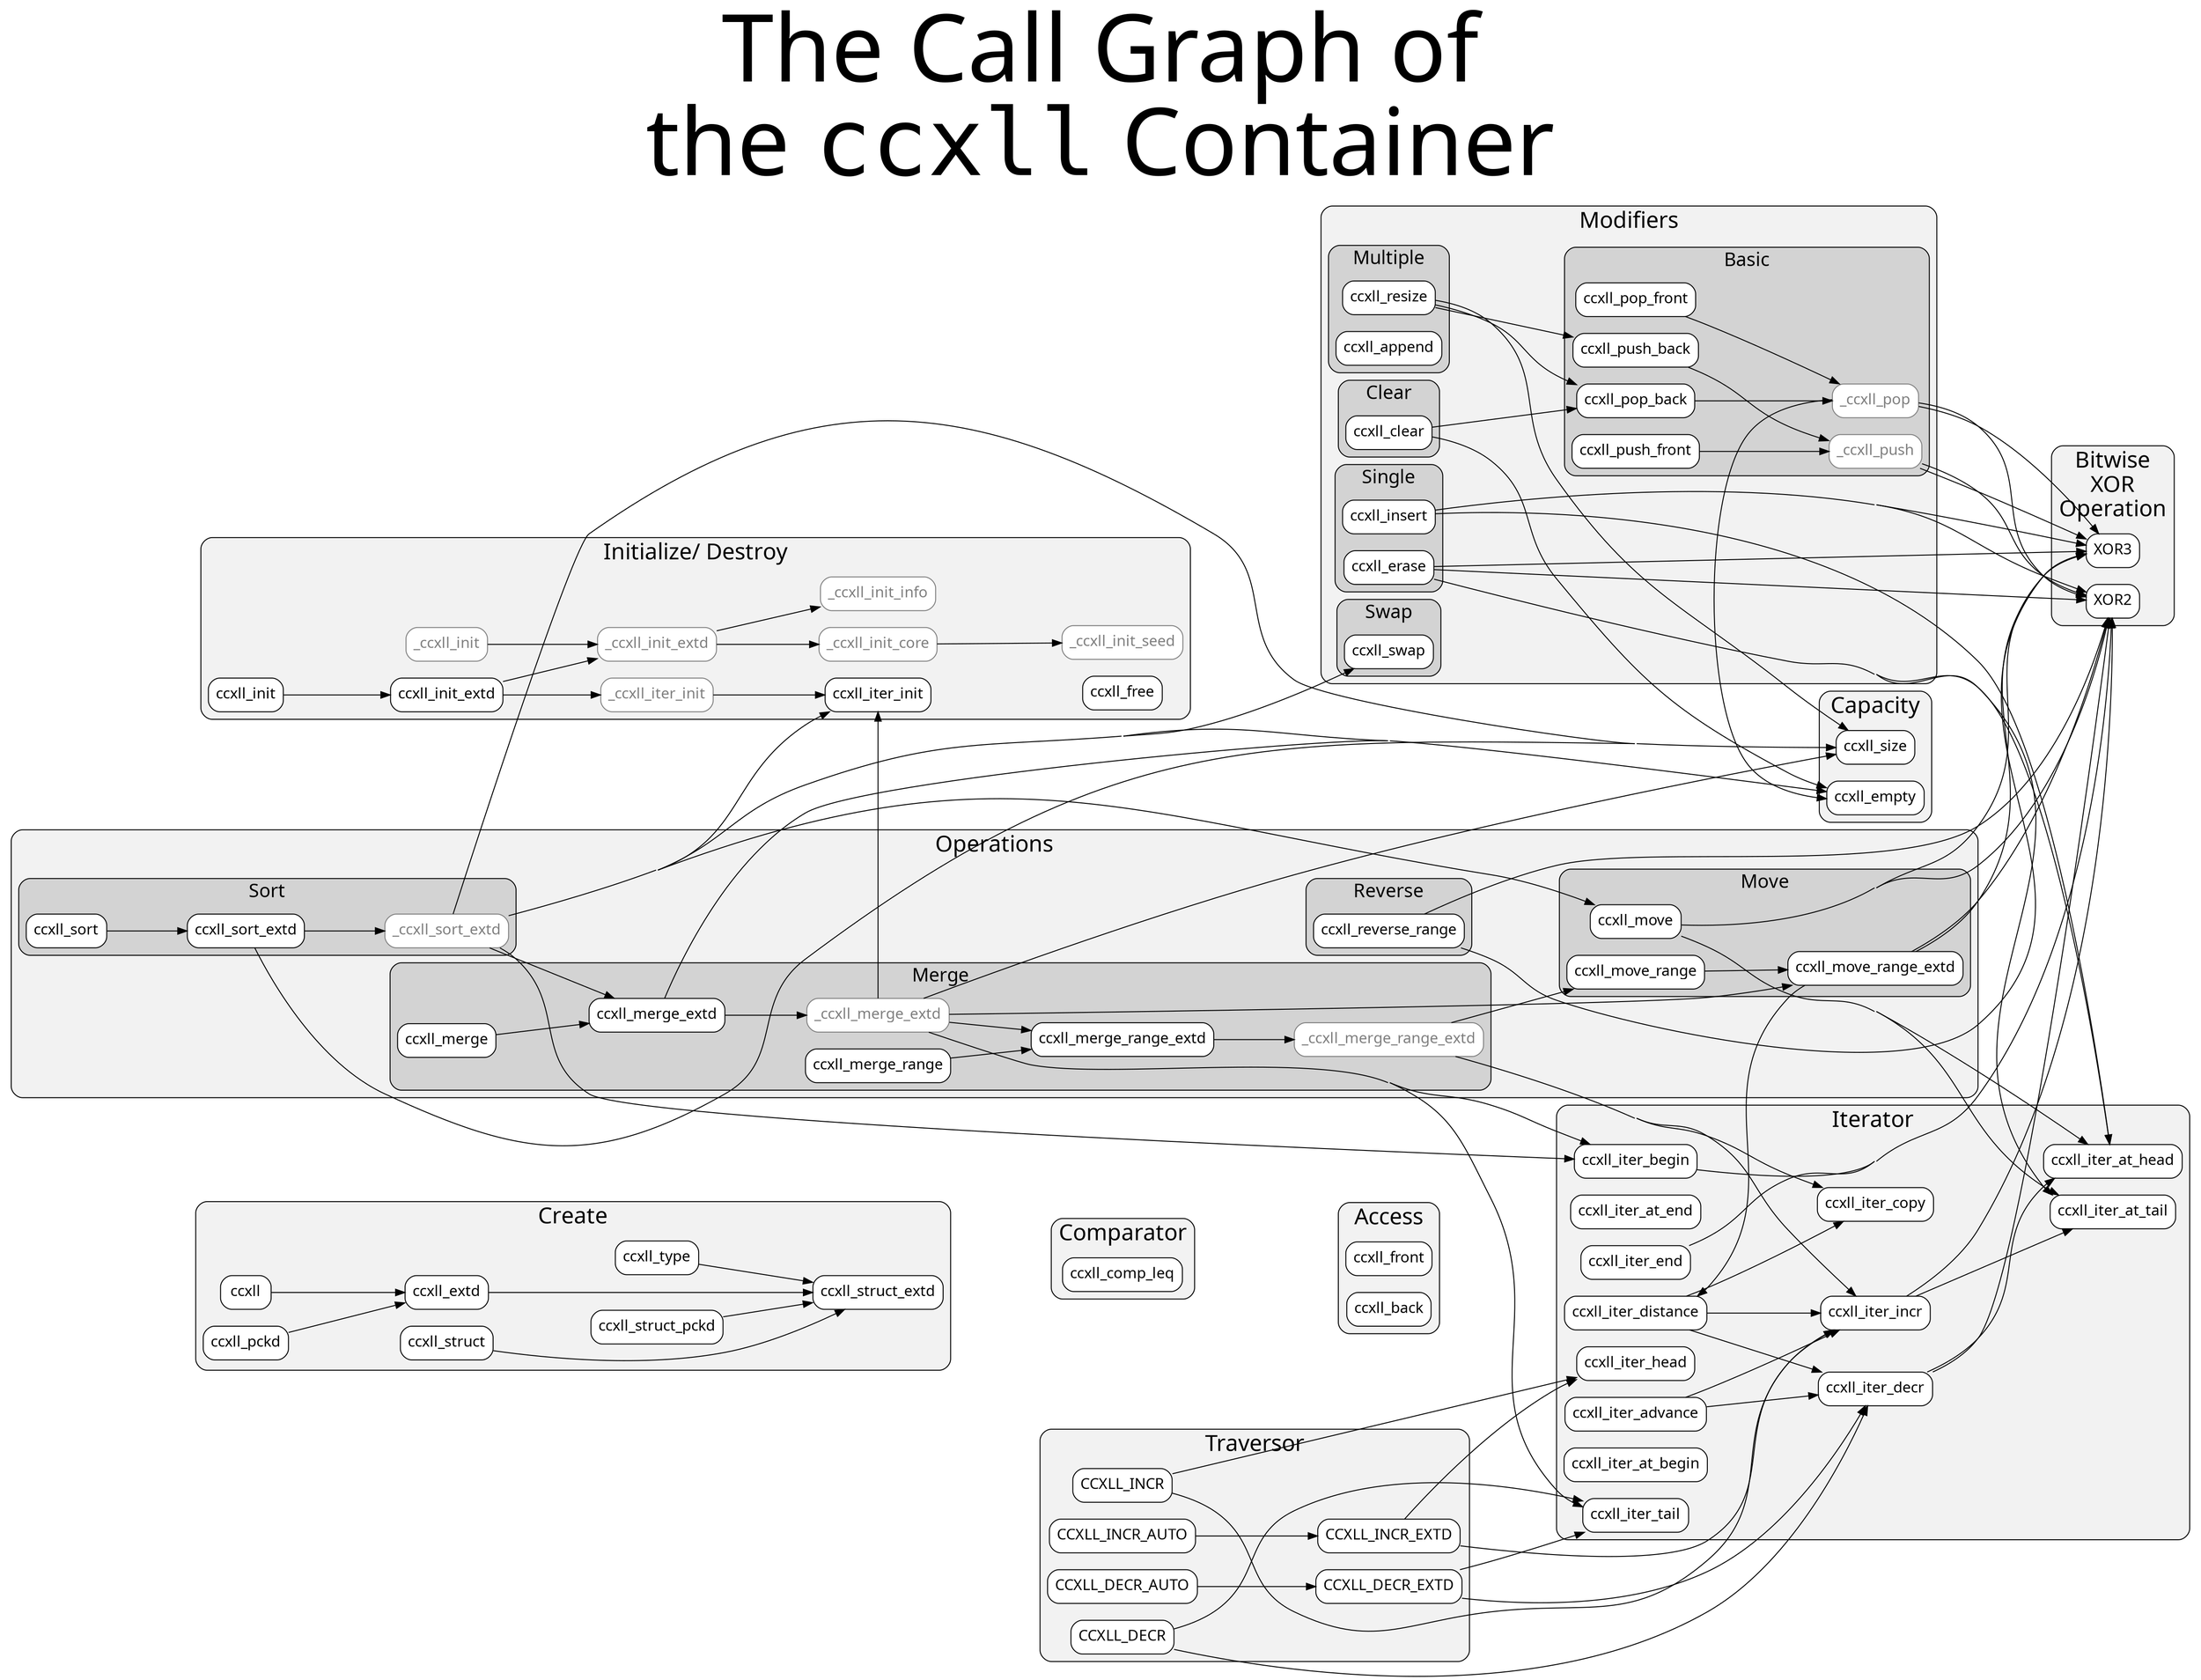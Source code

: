 digraph
{
    rankdir="LR"
    ranksep="1.2"
    concentrate="true"
    
    labelloc="t"
    label=<The Call Graph of<br/>the <FONT FACE="inconsolata">ccxll</FONT> Container<br/>>
    fontname="CMU Serif"
    fontsize="100"

    node [ shape="rect" style="rounded,filled" fillcolor="white" fontname="noto" fontsize="16" ]

    subgraph cluster_A {  }

    subgraph cluster_B { style="rounded, filled" label="Create" fontname="noto" fontsize="24" fillcolor="grey95"
                         ccxll_pckd
                         ccxll_type
                         ccxll_extd
                         ccxll_struct_pckd
                         ccxll_struct_extd
                         ccxll_struct
                         ccxll }

    subgraph cluster_C { style="rounded, filled" label="Initialize/ Destroy" fontname="noto" fontsize="24" fillcolor="grey95"
                         ccxll_init
                        _ccxll_init
                         ccxll_init_extd
                         ccxll_iter_init
                        _ccxll_init_extd
                        _ccxll_init_core
                        _ccxll_init_info
                        _ccxll_init_seed
                        _ccxll_iter_init
                         ccxll_free }

    subgraph cluster_D { style="rounded, filled" label="Iterator" fontname="noto" fontsize="24" fillcolor="grey95"
                         ccxll_iter_copy
                         ccxll_iter_head
                         ccxll_iter_tail
                         ccxll_iter_incr
                         ccxll_iter_decr
                         ccxll_iter_distance
                         ccxll_iter_advance
                         ccxll_iter_at_head
                         ccxll_iter_at_tail 
                         ccxll_iter_begin
                         ccxll_iter_end
                         ccxll_iter_at_begin
                         ccxll_iter_at_end }

    subgraph cluster_E { style="rounded, filled" label="Traversor" fontname="noto" fontsize="24" fillcolor="grey95"
                         CCXLL_INCR
                         CCXLL_INCR_AUTO
                         CCXLL_INCR_EXTD
                         CCXLL_DECR
                         CCXLL_DECR_AUTO
                         CCXLL_DECR_EXTD }

    subgraph cluster_F { style="rounded, filled" label="Capacity" fontname="noto" fontsize="24" fillcolor="grey95"
                       { rank="same"
                         ccxll_empty
                         ccxll_size } }

    subgraph cluster_G { style="rounded, filled" label="Modifiers" fontname="noto" fontsize="24" fillcolor="grey95"

                         subgraph cluster_1 { style="rounded, filled" label="Single" fontname="noto" fontsize="20" fillcolor="lightgrey"
                                              ccxll_insert
                                              ccxll_erase }

                         subgraph cluster_2 { style="rounded, filled" label="Multiple" fontname="noto" fontsize="20" fillcolor="lightgrey"
                                              ccxll_resize
                                              ccxll_append }

                         subgraph cluster_3 { style="rounded, filled" label="Clear" fontname="noto" fontsize="20" fillcolor="lightgrey"
                                              ccxll_clear }
                         
                         subgraph cluster_4 { style="rounded, filled" label="Swap" fontname="noto" fontsize="20" fillcolor="lightgrey"
                                              ccxll_swap }

                         subgraph cluster_5 { style="rounded, filled" label="Basic" fontname="noto" fontsize="20" fillcolor="lightgrey"
                                              ccxll_pop_front
                                              ccxll_pop_back
                                             _ccxll_pop
                                              ccxll_push_front
                                              ccxll_push_back
                                             _ccxll_push }
                       }

    subgraph cluster_H { style="rounded, filled" label="Operations" fontname="noto" fontsize="24" fillcolor="grey95"


                         subgraph cluster_6 { style="rounded, filled" label="Sort" fontname="noto" fontsize="20" fillcolor="lightgrey"
                                              ccxll_sort
                                              ccxll_sort_extd
                                             _ccxll_sort_extd }

                         subgraph cluster_7 { style="rounded, filled" label="Merge" fontname="noto" fontsize="20" fillcolor="lightgrey"
                                              ccxll_merge
                                              ccxll_merge_extd
                                             _ccxll_merge_extd
                                              ccxll_merge_range
                                              ccxll_merge_range_extd 
                                             _ccxll_merge_range_extd }

                         subgraph cluster_8 { style="rounded, filled" label="Move" fontname="noto" fontsize="20" fillcolor="lightgrey"
                                              ccxll_move
                                              ccxll_move_range
                                              ccxll_move_range_extd }

                         subgraph cluster_9 { style="rounded, filled" label="Reverse" fontname="noto" fontsize="20" fillcolor="lightgrey"
                                              ccxll_reverse_range }
                       }

    subgraph cluster_I { style="rounded, filled" label="Access" fontname="noto" fontsize="24" fillcolor="grey95" rank="2"
                         ccxll_front
                         ccxll_back
                       }

    subgraph cluster_J { style="rounded, filled" label="Bitwise\nXOR\nOperation" fontname="noto" fontsize="24" fillcolor="grey95"
                         XOR2
                         XOR3 }

    subgraph cluster_K { style="rounded, filled" label="Comparator" fontname="noto" fontsize="24" fillcolor="grey95"
                         ccxll_comp_leq }

    { ccxll_pckd -> ccxll_struct -> ccxll_struct_pckd [style="invis"] }
    { ccxll_iter_init -> ccxll_free [style="invis"] }
    { ccxll_reverse_range -> ccxll_move [style="invis"] }
    { _ccxll_init_seed    -> ccxll_swap [style="invis"] }
    { ccxll_struct_extd   -> ccxll_comp_leq -> ccxll_front -> ccxll_iter_at_end -> ccxll_empty -> XOR3 -> ccxll_merge [style="invis"] }

    { ccxll } -> { ccxll_extd }
    { ccxll_pckd } -> { ccxll_extd }
    { ccxll_extd } -> { ccxll_struct_extd }
    { ccxll_type } -> { ccxll_struct_extd }
    { ccxll_struct } -> { ccxll_struct_extd }
    { ccxll_struct_pckd } -> { ccxll_struct_extd }
    { ccxll_struct_extd } -> { }
    { ccxll_init } -> { ccxll_init_extd }
    { ccxll_init_extd } -> { _ccxll_init_extd _ccxll_iter_init }
    { _ccxll_init [ color=gray50 fontcolor=gray50 ] } -> { _ccxll_init_extd }
    { _ccxll_init_extd [ color=gray50 fontcolor=gray50 ] } -> { _ccxll_init_core _ccxll_init_info }
    { _ccxll_init_core [ color=gray50 fontcolor=gray50 ] } -> { _ccxll_init_seed }
    { _ccxll_init_seed [ color=gray50 fontcolor=gray50 ] } -> { }
    { _ccxll_init_info [ color=gray50 fontcolor=gray50 ] } -> { }
    { ccxll_iter_init } -> { }
    { _ccxll_iter_init [ color=gray50 fontcolor=gray50 ] } -> { ccxll_iter_init }
    { ccxll_free } -> { }
    { XOR2 } -> { }
    { XOR3 } -> { }
    { ccxll_front } -> { }
    { ccxll_back } -> { }
    { ccxll_size } -> { }
    { ccxll_empty } -> { }
    { ccxll_push_front } -> { _ccxll_push }
    { ccxll_push_back } -> { _ccxll_push }
    { _ccxll_push [ color=gray50 fontcolor=gray50 ] } -> { XOR2 XOR3 }
    { ccxll_pop_front } -> { _ccxll_pop }
    { ccxll_pop_back } -> { _ccxll_pop }
    { _ccxll_pop [ color=gray50 fontcolor=gray50 ] } -> { ccxll_empty XOR2 XOR3 }
    { ccxll_insert } -> { ccxll_iter_at_head XOR2 XOR3 XOR3 }
    { ccxll_erase } -> { ccxll_iter_at_head ccxll_iter_at_tail XOR3 XOR3 XOR2 }
    { ccxll_swap } -> { }
    { ccxll_resize } -> { ccxll_size ccxll_pop_back ccxll_push_back }
    { ccxll_clear } -> { ccxll_empty ccxll_pop_back }
    { ccxll_move } -> { ccxll_iter_at_head ccxll_iter_at_head ccxll_iter_at_tail XOR3 XOR3 XOR2 XOR3 XOR3 XOR2 }
    { ccxll_move_range } -> { ccxll_move_range_extd }
    { ccxll_move_range_extd } -> { ccxll_iter_distance XOR3 XOR3 XOR3 XOR3 XOR3 XOR3 XOR2 XOR2 XOR2 }
    { ccxll_merge } -> { ccxll_merge_extd }
    { ccxll_merge_extd } -> { ccxll_empty _ccxll_merge_extd }
    { _ccxll_merge_extd [ color=gray50 fontcolor=gray50 ] } -> { ccxll_iter_tail ccxll_iter_begin ccxll_iter_tail ccxll_move_range_extd ccxll_size ccxll_iter_begin ccxll_iter_init ccxll_iter_tail ccxll_merge_range_extd }
    { ccxll_merge_range } -> { ccxll_merge_range_extd }
    { ccxll_merge_range_extd } -> { _ccxll_merge_range_extd }
    { _ccxll_merge_range_extd [ color=gray50 fontcolor=gray50 ] } -> { ccxll_iter_copy ccxll_iter_incr ccxll_iter_copy ccxll_iter_copy ccxll_iter_incr ccxll_iter_incr ccxll_move_range ccxll_iter_copy ccxll_iter_copy ccxll_iter_copy }
    { ccxll_sort } -> { ccxll_sort_extd }
    { ccxll_sort_extd } -> { ccxll_size _ccxll_sort_extd }
    { _ccxll_sort_extd [ color=gray50 fontcolor=gray50 ] } -> { ccxll_size ccxll_iter_init ccxll_iter_init ccxll_iter_begin ccxll_iter_begin ccxll_move ccxll_empty ccxll_merge_extd ccxll_swap ccxll_swap ccxll_empty ccxll_merge_extd }
    { ccxll_reverse_range } -> { XOR3 XOR3 XOR3 XOR3 XOR2 XOR2 }
    { ccxll_comp_leq } -> { }
    { ccxll_iter_copy } -> { }
    { ccxll_iter_head } -> { }
    { ccxll_iter_tail } -> { }
    { ccxll_iter_begin } -> { XOR2 }
    { ccxll_iter_end } -> { XOR2 }
    { ccxll_iter_at_head } -> { }
    { ccxll_iter_at_tail } -> { }
    { ccxll_iter_at_begin } -> { }
    { ccxll_iter_at_end } -> { }
    { ccxll_iter_incr } -> { ccxll_iter_at_tail XOR2 }
    { ccxll_iter_decr } -> { ccxll_iter_at_head XOR2 }
    { ccxll_iter_advance } -> { ccxll_iter_incr ccxll_iter_decr }
    { ccxll_iter_distance } -> { ccxll_iter_copy ccxll_iter_incr ccxll_iter_copy ccxll_iter_decr ccxll_iter_copy }
    { CCXLL_INCR } -> { ccxll_iter_head ccxll_iter_incr }
    { CCXLL_INCR_AUTO } -> { CCXLL_INCR_EXTD }
    { CCXLL_INCR_EXTD } -> { ccxll_iter_head ccxll_iter_incr }
    { CCXLL_DECR } -> { ccxll_iter_tail ccxll_iter_decr }
    { CCXLL_DECR_AUTO } -> { CCXLL_DECR_EXTD }
    { CCXLL_DECR_EXTD } -> { ccxll_iter_tail ccxll_iter_decr }
}

